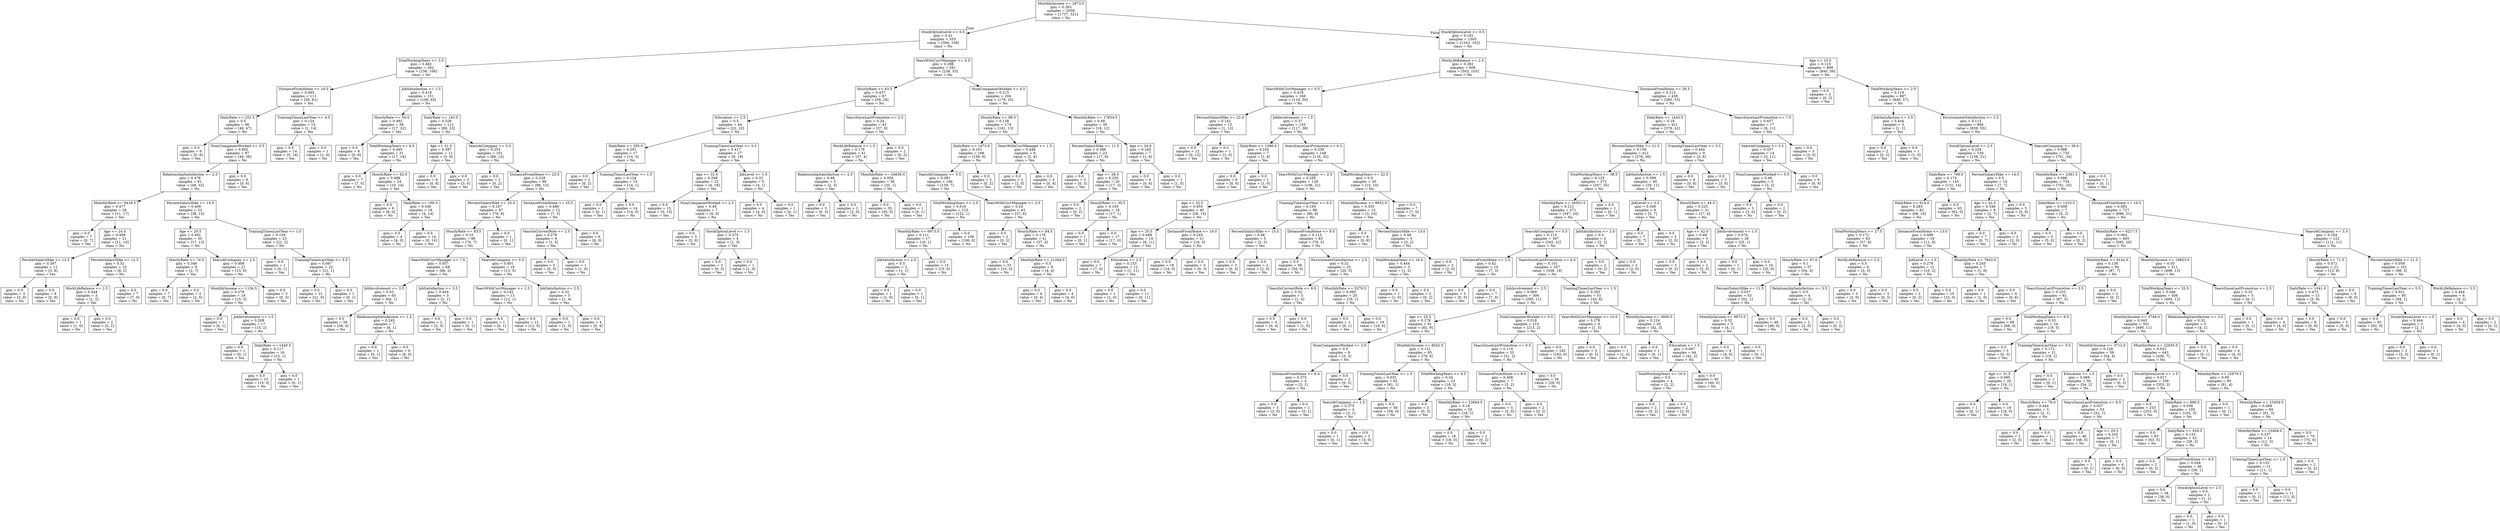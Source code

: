 digraph Tree {
node [shape=box] ;
0 [label="MonthlyIncome <= 2973.5\ngini = 0.263\nsamples = 2058\nvalue = [1737, 321]\nclass = No"] ;
1 [label="StockOptionLevel <= 0.5\ngini = 0.41\nsamples = 553\nvalue = [394, 159]\nclass = No"] ;
0 -> 1 [labeldistance=2.5, labelangle=45, headlabel="True"] ;
2 [label="TotalWorkingYears <= 3.5\ngini = 0.482\nsamples = 262\nvalue = [156, 106]\nclass = No"] ;
1 -> 2 ;
3 [label="DistanceFromHome <= 16.5\ngini = 0.495\nsamples = 111\nvalue = [50, 61]\nclass = Yes"] ;
2 -> 3 ;
4 [label="DailyRate <= 251.5\ngini = 0.5\nsamples = 96\nvalue = [49, 47]\nclass = No"] ;
3 -> 4 ;
5 [label="gini = 0.0\nsamples = 9\nvalue = [0, 9]\nclass = Yes"] ;
4 -> 5 ;
6 [label="NumCompaniesWorked <= 3.5\ngini = 0.492\nsamples = 87\nvalue = [49, 38]\nclass = No"] ;
4 -> 6 ;
7 [label="RelationshipSatisfaction <= 2.5\ngini = 0.478\nsamples = 81\nvalue = [49, 32]\nclass = No"] ;
6 -> 7 ;
8 [label="MonthlyRate <= 9418.5\ngini = 0.477\nsamples = 28\nvalue = [11, 17]\nclass = Yes"] ;
7 -> 8 ;
9 [label="gini = 0.0\nsamples = 7\nvalue = [0, 7]\nclass = Yes"] ;
8 -> 9 ;
10 [label="Age <= 24.0\ngini = 0.499\nsamples = 21\nvalue = [11, 10]\nclass = No"] ;
8 -> 10 ;
11 [label="PercentSalaryHike <= 12.5\ngini = 0.397\nsamples = 11\nvalue = [3, 8]\nclass = Yes"] ;
10 -> 11 ;
12 [label="gini = 0.0\nsamples = 3\nvalue = [3, 0]\nclass = No"] ;
11 -> 12 ;
13 [label="gini = 0.0\nsamples = 8\nvalue = [0, 8]\nclass = Yes"] ;
11 -> 13 ;
14 [label="PercentSalaryHike <= 12.5\ngini = 0.32\nsamples = 10\nvalue = [8, 2]\nclass = No"] ;
10 -> 14 ;
15 [label="WorkLifeBalance <= 2.5\ngini = 0.444\nsamples = 3\nvalue = [1, 2]\nclass = Yes"] ;
14 -> 15 ;
16 [label="gini = 0.0\nsamples = 1\nvalue = [1, 0]\nclass = No"] ;
15 -> 16 ;
17 [label="gini = 0.0\nsamples = 2\nvalue = [0, 2]\nclass = Yes"] ;
15 -> 17 ;
18 [label="gini = 0.0\nsamples = 7\nvalue = [7, 0]\nclass = No"] ;
14 -> 18 ;
19 [label="PercentSalaryHike <= 14.5\ngini = 0.406\nsamples = 53\nvalue = [38, 15]\nclass = No"] ;
7 -> 19 ;
20 [label="Age <= 20.5\ngini = 0.491\nsamples = 30\nvalue = [17, 13]\nclass = No"] ;
19 -> 20 ;
21 [label="HourlyRate <= 74.5\ngini = 0.346\nsamples = 9\nvalue = [2, 7]\nclass = Yes"] ;
20 -> 21 ;
22 [label="gini = 0.0\nsamples = 7\nvalue = [0, 7]\nclass = Yes"] ;
21 -> 22 ;
23 [label="gini = 0.0\nsamples = 2\nvalue = [2, 0]\nclass = No"] ;
21 -> 23 ;
24 [label="YearsAtCompany <= 2.5\ngini = 0.408\nsamples = 21\nvalue = [15, 6]\nclass = No"] ;
20 -> 24 ;
25 [label="MonthlyIncome <= 1156.5\ngini = 0.278\nsamples = 18\nvalue = [15, 3]\nclass = No"] ;
24 -> 25 ;
26 [label="gini = 0.0\nsamples = 1\nvalue = [0, 1]\nclass = Yes"] ;
25 -> 26 ;
27 [label="JobInvolvement <= 1.5\ngini = 0.208\nsamples = 17\nvalue = [15, 2]\nclass = No"] ;
25 -> 27 ;
28 [label="gini = 0.0\nsamples = 1\nvalue = [0, 1]\nclass = Yes"] ;
27 -> 28 ;
29 [label="DailyRate <= 1440.5\ngini = 0.117\nsamples = 16\nvalue = [15, 1]\nclass = No"] ;
27 -> 29 ;
30 [label="gini = 0.0\nsamples = 15\nvalue = [15, 0]\nclass = No"] ;
29 -> 30 ;
31 [label="gini = 0.0\nsamples = 1\nvalue = [0, 1]\nclass = Yes"] ;
29 -> 31 ;
32 [label="gini = 0.0\nsamples = 3\nvalue = [0, 3]\nclass = Yes"] ;
24 -> 32 ;
33 [label="TrainingTimesLastYear <= 1.0\ngini = 0.159\nsamples = 23\nvalue = [21, 2]\nclass = No"] ;
19 -> 33 ;
34 [label="gini = 0.0\nsamples = 1\nvalue = [0, 1]\nclass = Yes"] ;
33 -> 34 ;
35 [label="TrainingTimesLastYear <= 5.5\ngini = 0.087\nsamples = 22\nvalue = [21, 1]\nclass = No"] ;
33 -> 35 ;
36 [label="gini = 0.0\nsamples = 21\nvalue = [21, 0]\nclass = No"] ;
35 -> 36 ;
37 [label="gini = 0.0\nsamples = 1\nvalue = [0, 1]\nclass = Yes"] ;
35 -> 37 ;
38 [label="gini = 0.0\nsamples = 6\nvalue = [0, 6]\nclass = Yes"] ;
6 -> 38 ;
39 [label="TrainingTimesLastYear <= 4.5\ngini = 0.124\nsamples = 15\nvalue = [1, 14]\nclass = Yes"] ;
3 -> 39 ;
40 [label="gini = 0.0\nsamples = 14\nvalue = [0, 14]\nclass = Yes"] ;
39 -> 40 ;
41 [label="gini = 0.0\nsamples = 1\nvalue = [1, 0]\nclass = No"] ;
39 -> 41 ;
42 [label="JobSatisfaction <= 1.5\ngini = 0.418\nsamples = 151\nvalue = [106, 45]\nclass = No"] ;
2 -> 42 ;
43 [label="HourlyRate <= 50.0\ngini = 0.492\nsamples = 39\nvalue = [17, 22]\nclass = Yes"] ;
42 -> 43 ;
44 [label="gini = 0.0\nsamples = 8\nvalue = [0, 8]\nclass = Yes"] ;
43 -> 44 ;
45 [label="TotalWorkingYears <= 6.5\ngini = 0.495\nsamples = 31\nvalue = [17, 14]\nclass = No"] ;
43 -> 45 ;
46 [label="gini = 0.0\nsamples = 7\nvalue = [7, 0]\nclass = No"] ;
45 -> 46 ;
47 [label="HourlyRate <= 62.0\ngini = 0.486\nsamples = 24\nvalue = [10, 14]\nclass = Yes"] ;
45 -> 47 ;
48 [label="gini = 0.0\nsamples = 6\nvalue = [6, 0]\nclass = No"] ;
47 -> 48 ;
49 [label="DailyRate <= 190.5\ngini = 0.346\nsamples = 18\nvalue = [4, 14]\nclass = Yes"] ;
47 -> 49 ;
50 [label="gini = 0.0\nsamples = 4\nvalue = [4, 0]\nclass = No"] ;
49 -> 50 ;
51 [label="gini = 0.0\nsamples = 14\nvalue = [0, 14]\nclass = Yes"] ;
49 -> 51 ;
52 [label="DailyRate <= 143.0\ngini = 0.326\nsamples = 112\nvalue = [89, 23]\nclass = No"] ;
42 -> 52 ;
53 [label="Age <= 31.5\ngini = 0.397\nsamples = 11\nvalue = [3, 8]\nclass = Yes"] ;
52 -> 53 ;
54 [label="gini = 0.0\nsamples = 8\nvalue = [0, 8]\nclass = Yes"] ;
53 -> 54 ;
55 [label="gini = 0.0\nsamples = 3\nvalue = [3, 0]\nclass = No"] ;
53 -> 55 ;
56 [label="YearsAtCompany <= 0.5\ngini = 0.253\nsamples = 101\nvalue = [86, 15]\nclass = No"] ;
52 -> 56 ;
57 [label="gini = 0.0\nsamples = 2\nvalue = [0, 2]\nclass = Yes"] ;
56 -> 57 ;
58 [label="DistanceFromHome <= 23.5\ngini = 0.228\nsamples = 99\nvalue = [86, 13]\nclass = No"] ;
56 -> 58 ;
59 [label="PercentSalaryHike <= 23.0\ngini = 0.167\nsamples = 87\nvalue = [79, 8]\nclass = No"] ;
58 -> 59 ;
60 [label="HourlyRate <= 83.5\ngini = 0.15\nsamples = 86\nvalue = [79, 7]\nclass = No"] ;
59 -> 60 ;
61 [label="YearsWithCurrManager <= 7.5\ngini = 0.057\nsamples = 68\nvalue = [66, 2]\nclass = No"] ;
60 -> 61 ;
62 [label="JobInvolvement <= 3.5\ngini = 0.03\nsamples = 65\nvalue = [64, 1]\nclass = No"] ;
61 -> 62 ;
63 [label="gini = 0.0\nsamples = 58\nvalue = [58, 0]\nclass = No"] ;
62 -> 63 ;
64 [label="RelationshipSatisfaction <= 1.5\ngini = 0.245\nsamples = 7\nvalue = [6, 1]\nclass = No"] ;
62 -> 64 ;
65 [label="gini = 0.0\nsamples = 1\nvalue = [0, 1]\nclass = Yes"] ;
64 -> 65 ;
66 [label="gini = 0.0\nsamples = 6\nvalue = [6, 0]\nclass = No"] ;
64 -> 66 ;
67 [label="JobSatisfaction <= 3.5\ngini = 0.444\nsamples = 3\nvalue = [2, 1]\nclass = No"] ;
61 -> 67 ;
68 [label="gini = 0.0\nsamples = 2\nvalue = [2, 0]\nclass = No"] ;
67 -> 68 ;
69 [label="gini = 0.0\nsamples = 1\nvalue = [0, 1]\nclass = Yes"] ;
67 -> 69 ;
70 [label="YearsAtCompany <= 5.5\ngini = 0.401\nsamples = 18\nvalue = [13, 5]\nclass = No"] ;
60 -> 70 ;
71 [label="YearsWithCurrManager <= 1.5\ngini = 0.142\nsamples = 13\nvalue = [12, 1]\nclass = No"] ;
70 -> 71 ;
72 [label="gini = 0.0\nsamples = 1\nvalue = [0, 1]\nclass = Yes"] ;
71 -> 72 ;
73 [label="gini = 0.0\nsamples = 12\nvalue = [12, 0]\nclass = No"] ;
71 -> 73 ;
74 [label="JobSatisfaction <= 2.5\ngini = 0.32\nsamples = 5\nvalue = [1, 4]\nclass = Yes"] ;
70 -> 74 ;
75 [label="gini = 0.0\nsamples = 1\nvalue = [1, 0]\nclass = No"] ;
74 -> 75 ;
76 [label="gini = 0.0\nsamples = 4\nvalue = [0, 4]\nclass = Yes"] ;
74 -> 76 ;
77 [label="gini = 0.0\nsamples = 1\nvalue = [0, 1]\nclass = Yes"] ;
59 -> 77 ;
78 [label="DistanceFromHome <= 25.5\ngini = 0.486\nsamples = 12\nvalue = [7, 5]\nclass = No"] ;
58 -> 78 ;
79 [label="YearsInCurrentRole <= 2.5\ngini = 0.278\nsamples = 6\nvalue = [1, 5]\nclass = Yes"] ;
78 -> 79 ;
80 [label="gini = 0.0\nsamples = 5\nvalue = [0, 5]\nclass = Yes"] ;
79 -> 80 ;
81 [label="gini = 0.0\nsamples = 1\nvalue = [1, 0]\nclass = No"] ;
79 -> 81 ;
82 [label="gini = 0.0\nsamples = 6\nvalue = [6, 0]\nclass = No"] ;
78 -> 82 ;
83 [label="YearsWithCurrManager <= 0.5\ngini = 0.298\nsamples = 291\nvalue = [238, 53]\nclass = No"] ;
1 -> 83 ;
84 [label="HourlyRate <= 63.5\ngini = 0.437\nsamples = 87\nvalue = [59, 28]\nclass = No"] ;
83 -> 84 ;
85 [label="Education <= 2.5\ngini = 0.5\nsamples = 44\nvalue = [22, 22]\nclass = No"] ;
84 -> 85 ;
86 [label="DailyRate <= 295.0\ngini = 0.291\nsamples = 17\nvalue = [14, 3]\nclass = No"] ;
85 -> 86 ;
87 [label="gini = 0.0\nsamples = 2\nvalue = [0, 2]\nclass = Yes"] ;
86 -> 87 ;
88 [label="TrainingTimesLastYear <= 1.5\ngini = 0.124\nsamples = 15\nvalue = [14, 1]\nclass = No"] ;
86 -> 88 ;
89 [label="gini = 0.0\nsamples = 1\nvalue = [0, 1]\nclass = Yes"] ;
88 -> 89 ;
90 [label="gini = 0.0\nsamples = 14\nvalue = [14, 0]\nclass = No"] ;
88 -> 90 ;
91 [label="TrainingTimesLastYear <= 5.5\ngini = 0.417\nsamples = 27\nvalue = [8, 19]\nclass = Yes"] ;
85 -> 91 ;
92 [label="Age <= 32.0\ngini = 0.298\nsamples = 22\nvalue = [4, 18]\nclass = Yes"] ;
91 -> 92 ;
93 [label="gini = 0.0\nsamples = 15\nvalue = [0, 15]\nclass = Yes"] ;
92 -> 93 ;
94 [label="NumCompaniesWorked <= 2.5\ngini = 0.49\nsamples = 7\nvalue = [4, 3]\nclass = No"] ;
92 -> 94 ;
95 [label="gini = 0.0\nsamples = 3\nvalue = [3, 0]\nclass = No"] ;
94 -> 95 ;
96 [label="StockOptionLevel <= 1.5\ngini = 0.375\nsamples = 4\nvalue = [1, 3]\nclass = Yes"] ;
94 -> 96 ;
97 [label="gini = 0.0\nsamples = 3\nvalue = [0, 3]\nclass = Yes"] ;
96 -> 97 ;
98 [label="gini = 0.0\nsamples = 1\nvalue = [1, 0]\nclass = No"] ;
96 -> 98 ;
99 [label="JobLevel <= 1.5\ngini = 0.32\nsamples = 5\nvalue = [4, 1]\nclass = No"] ;
91 -> 99 ;
100 [label="gini = 0.0\nsamples = 4\nvalue = [4, 0]\nclass = No"] ;
99 -> 100 ;
101 [label="gini = 0.0\nsamples = 1\nvalue = [0, 1]\nclass = Yes"] ;
99 -> 101 ;
102 [label="YearsSinceLastPromotion <= 2.5\ngini = 0.24\nsamples = 43\nvalue = [37, 6]\nclass = No"] ;
84 -> 102 ;
103 [label="WorkLifeBalance <= 1.5\ngini = 0.176\nsamples = 41\nvalue = [37, 4]\nclass = No"] ;
102 -> 103 ;
104 [label="RelationshipSatisfaction <= 2.5\ngini = 0.48\nsamples = 5\nvalue = [2, 3]\nclass = Yes"] ;
103 -> 104 ;
105 [label="gini = 0.0\nsamples = 3\nvalue = [0, 3]\nclass = Yes"] ;
104 -> 105 ;
106 [label="gini = 0.0\nsamples = 2\nvalue = [2, 0]\nclass = No"] ;
104 -> 106 ;
107 [label="MonthlyRate <= 24636.0\ngini = 0.054\nsamples = 36\nvalue = [35, 1]\nclass = No"] ;
103 -> 107 ;
108 [label="gini = 0.0\nsamples = 35\nvalue = [35, 0]\nclass = No"] ;
107 -> 108 ;
109 [label="gini = 0.0\nsamples = 1\nvalue = [0, 1]\nclass = Yes"] ;
107 -> 109 ;
110 [label="gini = 0.0\nsamples = 2\nvalue = [0, 2]\nclass = Yes"] ;
102 -> 110 ;
111 [label="NumCompaniesWorked <= 4.5\ngini = 0.215\nsamples = 204\nvalue = [179, 25]\nclass = No"] ;
83 -> 111 ;
112 [label="HourlyRate <= 98.5\ngini = 0.138\nsamples = 174\nvalue = [161, 13]\nclass = No"] ;
111 -> 112 ;
113 [label="DailyRate <= 1473.0\ngini = 0.101\nsamples = 168\nvalue = [159, 9]\nclass = No"] ;
112 -> 113 ;
114 [label="YearsAtCompany <= 5.5\ngini = 0.081\nsamples = 166\nvalue = [159, 7]\nclass = No"] ;
113 -> 114 ;
115 [label="TotalWorkingYears <= 2.5\ngini = 0.016\nsamples = 123\nvalue = [122, 1]\nclass = No"] ;
114 -> 115 ;
116 [label="MonthlyRate <= 6973.0\ngini = 0.111\nsamples = 17\nvalue = [16, 1]\nclass = No"] ;
115 -> 116 ;
117 [label="JobSatisfaction <= 2.5\ngini = 0.5\nsamples = 2\nvalue = [1, 1]\nclass = No"] ;
116 -> 117 ;
118 [label="gini = 0.0\nsamples = 1\nvalue = [1, 0]\nclass = No"] ;
117 -> 118 ;
119 [label="gini = 0.0\nsamples = 1\nvalue = [0, 1]\nclass = Yes"] ;
117 -> 119 ;
120 [label="gini = 0.0\nsamples = 15\nvalue = [15, 0]\nclass = No"] ;
116 -> 120 ;
121 [label="gini = 0.0\nsamples = 106\nvalue = [106, 0]\nclass = No"] ;
115 -> 121 ;
122 [label="YearsWithCurrManager <= 2.5\ngini = 0.24\nsamples = 43\nvalue = [37, 6]\nclass = No"] ;
114 -> 122 ;
123 [label="gini = 0.0\nsamples = 2\nvalue = [0, 2]\nclass = Yes"] ;
122 -> 123 ;
124 [label="HourlyRate <= 84.5\ngini = 0.176\nsamples = 41\nvalue = [37, 4]\nclass = No"] ;
122 -> 124 ;
125 [label="gini = 0.0\nsamples = 33\nvalue = [33, 0]\nclass = No"] ;
124 -> 125 ;
126 [label="MonthlyRate <= 21264.0\ngini = 0.5\nsamples = 8\nvalue = [4, 4]\nclass = No"] ;
124 -> 126 ;
127 [label="gini = 0.0\nsamples = 4\nvalue = [0, 4]\nclass = Yes"] ;
126 -> 127 ;
128 [label="gini = 0.0\nsamples = 4\nvalue = [4, 0]\nclass = No"] ;
126 -> 128 ;
129 [label="gini = 0.0\nsamples = 2\nvalue = [0, 2]\nclass = Yes"] ;
113 -> 129 ;
130 [label="YearsWithCurrManager <= 1.5\ngini = 0.444\nsamples = 6\nvalue = [2, 4]\nclass = Yes"] ;
112 -> 130 ;
131 [label="gini = 0.0\nsamples = 2\nvalue = [2, 0]\nclass = No"] ;
130 -> 131 ;
132 [label="gini = 0.0\nsamples = 4\nvalue = [0, 4]\nclass = Yes"] ;
130 -> 132 ;
133 [label="MonthlyRate <= 17654.5\ngini = 0.48\nsamples = 30\nvalue = [18, 12]\nclass = No"] ;
111 -> 133 ;
134 [label="PercentSalaryHike <= 11.5\ngini = 0.386\nsamples = 23\nvalue = [17, 6]\nclass = No"] ;
133 -> 134 ;
135 [label="gini = 0.0\nsamples = 3\nvalue = [0, 3]\nclass = Yes"] ;
134 -> 135 ;
136 [label="Age <= 26.5\ngini = 0.255\nsamples = 20\nvalue = [17, 3]\nclass = No"] ;
134 -> 136 ;
137 [label="gini = 0.0\nsamples = 2\nvalue = [0, 2]\nclass = Yes"] ;
136 -> 137 ;
138 [label="HourlyRate <= 35.5\ngini = 0.105\nsamples = 18\nvalue = [17, 1]\nclass = No"] ;
136 -> 138 ;
139 [label="gini = 0.0\nsamples = 1\nvalue = [0, 1]\nclass = Yes"] ;
138 -> 139 ;
140 [label="gini = 0.0\nsamples = 17\nvalue = [17, 0]\nclass = No"] ;
138 -> 140 ;
141 [label="Age <= 34.0\ngini = 0.245\nsamples = 7\nvalue = [1, 6]\nclass = Yes"] ;
133 -> 141 ;
142 [label="gini = 0.0\nsamples = 6\nvalue = [0, 6]\nclass = Yes"] ;
141 -> 142 ;
143 [label="gini = 0.0\nsamples = 1\nvalue = [1, 0]\nclass = No"] ;
141 -> 143 ;
144 [label="StockOptionLevel <= 0.5\ngini = 0.192\nsamples = 1505\nvalue = [1343, 162]\nclass = No"] ;
0 -> 144 [labeldistance=2.5, labelangle=-45, headlabel="False"] ;
145 [label="WorkLifeBalance <= 2.5\ngini = 0.282\nsamples = 606\nvalue = [503, 103]\nclass = No"] ;
144 -> 145 ;
146 [label="YearsWithCurrManager <= 0.5\ngini = 0.418\nsamples = 168\nvalue = [118, 50]\nclass = No"] ;
145 -> 146 ;
147 [label="PercentSalaryHike <= 22.0\ngini = 0.142\nsamples = 13\nvalue = [1, 12]\nclass = Yes"] ;
146 -> 147 ;
148 [label="gini = 0.0\nsamples = 12\nvalue = [0, 12]\nclass = Yes"] ;
147 -> 148 ;
149 [label="gini = 0.0\nsamples = 1\nvalue = [1, 0]\nclass = No"] ;
147 -> 149 ;
150 [label="JobInvolvement <= 1.5\ngini = 0.37\nsamples = 155\nvalue = [117, 38]\nclass = No"] ;
146 -> 150 ;
151 [label="DailyRate <= 1386.0\ngini = 0.245\nsamples = 7\nvalue = [1, 6]\nclass = Yes"] ;
150 -> 151 ;
152 [label="gini = 0.0\nsamples = 6\nvalue = [0, 6]\nclass = Yes"] ;
151 -> 152 ;
153 [label="gini = 0.0\nsamples = 1\nvalue = [1, 0]\nclass = No"] ;
151 -> 153 ;
154 [label="YearsSinceLastPromotion <= 6.5\ngini = 0.339\nsamples = 148\nvalue = [116, 32]\nclass = No"] ;
150 -> 154 ;
155 [label="YearsWithCurrManager <= 2.5\ngini = 0.285\nsamples = 128\nvalue = [106, 22]\nclass = No"] ;
154 -> 155 ;
156 [label="Age <= 32.5\ngini = 0.455\nsamples = 40\nvalue = [26, 14]\nclass = No"] ;
155 -> 156 ;
157 [label="Age <= 25.5\ngini = 0.488\nsamples = 19\nvalue = [8, 11]\nclass = Yes"] ;
156 -> 157 ;
158 [label="gini = 0.0\nsamples = 7\nvalue = [7, 0]\nclass = No"] ;
157 -> 158 ;
159 [label="Education <= 2.5\ngini = 0.153\nsamples = 12\nvalue = [1, 11]\nclass = Yes"] ;
157 -> 159 ;
160 [label="gini = 0.0\nsamples = 1\nvalue = [1, 0]\nclass = No"] ;
159 -> 160 ;
161 [label="gini = 0.0\nsamples = 11\nvalue = [0, 11]\nclass = Yes"] ;
159 -> 161 ;
162 [label="DistanceFromHome <= 19.0\ngini = 0.245\nsamples = 21\nvalue = [18, 3]\nclass = No"] ;
156 -> 162 ;
163 [label="gini = 0.0\nsamples = 18\nvalue = [18, 0]\nclass = No"] ;
162 -> 163 ;
164 [label="gini = 0.0\nsamples = 3\nvalue = [0, 3]\nclass = Yes"] ;
162 -> 164 ;
165 [label="TrainingTimesLastYear <= 0.5\ngini = 0.165\nsamples = 88\nvalue = [80, 8]\nclass = No"] ;
155 -> 165 ;
166 [label="PercentSalaryHike <= 15.0\ngini = 0.48\nsamples = 5\nvalue = [2, 3]\nclass = Yes"] ;
165 -> 166 ;
167 [label="gini = 0.0\nsamples = 3\nvalue = [0, 3]\nclass = Yes"] ;
166 -> 167 ;
168 [label="gini = 0.0\nsamples = 2\nvalue = [2, 0]\nclass = No"] ;
166 -> 168 ;
169 [label="DistanceFromHome <= 9.5\ngini = 0.113\nsamples = 83\nvalue = [78, 5]\nclass = No"] ;
165 -> 169 ;
170 [label="gini = 0.0\nsamples = 58\nvalue = [58, 0]\nclass = No"] ;
169 -> 170 ;
171 [label="EnvironmentSatisfaction <= 2.5\ngini = 0.32\nsamples = 25\nvalue = [20, 5]\nclass = No"] ;
169 -> 171 ;
172 [label="YearsInCurrentRole <= 8.0\ngini = 0.32\nsamples = 5\nvalue = [1, 4]\nclass = Yes"] ;
171 -> 172 ;
173 [label="gini = 0.0\nsamples = 4\nvalue = [0, 4]\nclass = Yes"] ;
172 -> 173 ;
174 [label="gini = 0.0\nsamples = 1\nvalue = [1, 0]\nclass = No"] ;
172 -> 174 ;
175 [label="MonthlyRate <= 5270.5\ngini = 0.095\nsamples = 20\nvalue = [19, 1]\nclass = No"] ;
171 -> 175 ;
176 [label="gini = 0.0\nsamples = 1\nvalue = [0, 1]\nclass = Yes"] ;
175 -> 176 ;
177 [label="gini = 0.0\nsamples = 19\nvalue = [19, 0]\nclass = No"] ;
175 -> 177 ;
178 [label="TotalWorkingYears <= 22.5\ngini = 0.5\nsamples = 20\nvalue = [10, 10]\nclass = No"] ;
154 -> 178 ;
179 [label="MonthlyIncome <= 8652.0\ngini = 0.355\nsamples = 13\nvalue = [3, 10]\nclass = Yes"] ;
178 -> 179 ;
180 [label="gini = 0.0\nsamples = 8\nvalue = [0, 8]\nclass = Yes"] ;
179 -> 180 ;
181 [label="PercentSalaryHike <= 13.0\ngini = 0.48\nsamples = 5\nvalue = [3, 2]\nclass = No"] ;
179 -> 181 ;
182 [label="TotalWorkingYears <= 16.0\ngini = 0.444\nsamples = 3\nvalue = [1, 2]\nclass = Yes"] ;
181 -> 182 ;
183 [label="gini = 0.0\nsamples = 1\nvalue = [1, 0]\nclass = No"] ;
182 -> 183 ;
184 [label="gini = 0.0\nsamples = 2\nvalue = [0, 2]\nclass = Yes"] ;
182 -> 184 ;
185 [label="gini = 0.0\nsamples = 2\nvalue = [2, 0]\nclass = No"] ;
181 -> 185 ;
186 [label="gini = 0.0\nsamples = 7\nvalue = [7, 0]\nclass = No"] ;
178 -> 186 ;
187 [label="DistanceFromHome <= 26.5\ngini = 0.213\nsamples = 438\nvalue = [385, 53]\nclass = No"] ;
145 -> 187 ;
188 [label="DailyRate <= 1443.5\ngini = 0.18\nsamples = 421\nvalue = [379, 42]\nclass = No"] ;
187 -> 188 ;
189 [label="PercentSalaryHike <= 21.5\ngini = 0.159\nsamples = 412\nvalue = [376, 36]\nclass = No"] ;
188 -> 189 ;
190 [label="TotalWorkingYears <= 38.5\ngini = 0.125\nsamples = 372\nvalue = [347, 25]\nclass = No"] ;
189 -> 190 ;
191 [label="MonthlyRate <= 26501.5\ngini = 0.121\nsamples = 371\nvalue = [347, 24]\nclass = No"] ;
190 -> 191 ;
192 [label="YearsAtCompany <= 0.5\ngini = 0.113\nsamples = 367\nvalue = [345, 22]\nclass = No"] ;
191 -> 192 ;
193 [label="DistanceFromHome <= 2.5\ngini = 0.42\nsamples = 10\nvalue = [7, 3]\nclass = No"] ;
192 -> 193 ;
194 [label="gini = 0.0\nsamples = 3\nvalue = [0, 3]\nclass = Yes"] ;
193 -> 194 ;
195 [label="gini = 0.0\nsamples = 7\nvalue = [7, 0]\nclass = No"] ;
193 -> 195 ;
196 [label="YearsSinceLastPromotion <= 6.5\ngini = 0.101\nsamples = 357\nvalue = [338, 19]\nclass = No"] ;
192 -> 196 ;
197 [label="JobInvolvement <= 2.5\ngini = 0.069\nsamples = 306\nvalue = [295, 11]\nclass = No"] ;
196 -> 197 ;
198 [label="Age <= 25.5\ngini = 0.178\nsamples = 91\nvalue = [82, 9]\nclass = No"] ;
197 -> 198 ;
199 [label="NumCompaniesWorked <= 2.0\ngini = 0.5\nsamples = 6\nvalue = [3, 3]\nclass = No"] ;
198 -> 199 ;
200 [label="DistanceFromHome <= 6.0\ngini = 0.375\nsamples = 4\nvalue = [3, 1]\nclass = No"] ;
199 -> 200 ;
201 [label="gini = 0.0\nsamples = 3\nvalue = [3, 0]\nclass = No"] ;
200 -> 201 ;
202 [label="gini = 0.0\nsamples = 1\nvalue = [0, 1]\nclass = Yes"] ;
200 -> 202 ;
203 [label="gini = 0.0\nsamples = 2\nvalue = [0, 2]\nclass = Yes"] ;
199 -> 203 ;
204 [label="MonthlyIncome <= 8542.5\ngini = 0.131\nsamples = 85\nvalue = [79, 6]\nclass = No"] ;
198 -> 204 ;
205 [label="TrainingTimesLastYear <= 1.5\ngini = 0.032\nsamples = 62\nvalue = [61, 1]\nclass = No"] ;
204 -> 205 ;
206 [label="YearsAtCompany <= 1.5\ngini = 0.375\nsamples = 4\nvalue = [3, 1]\nclass = No"] ;
205 -> 206 ;
207 [label="gini = 0.0\nsamples = 1\nvalue = [0, 1]\nclass = Yes"] ;
206 -> 207 ;
208 [label="gini = 0.0\nsamples = 3\nvalue = [3, 0]\nclass = No"] ;
206 -> 208 ;
209 [label="gini = 0.0\nsamples = 58\nvalue = [58, 0]\nclass = No"] ;
205 -> 209 ;
210 [label="TotalWorkingYears <= 9.5\ngini = 0.34\nsamples = 23\nvalue = [18, 5]\nclass = No"] ;
204 -> 210 ;
211 [label="gini = 0.0\nsamples = 3\nvalue = [0, 3]\nclass = Yes"] ;
210 -> 211 ;
212 [label="MonthlyRate <= 23844.5\ngini = 0.18\nsamples = 20\nvalue = [18, 2]\nclass = No"] ;
210 -> 212 ;
213 [label="gini = 0.0\nsamples = 18\nvalue = [18, 0]\nclass = No"] ;
212 -> 213 ;
214 [label="gini = 0.0\nsamples = 2\nvalue = [0, 2]\nclass = Yes"] ;
212 -> 214 ;
215 [label="NumCompaniesWorked <= 0.5\ngini = 0.018\nsamples = 215\nvalue = [213, 2]\nclass = No"] ;
197 -> 215 ;
216 [label="YearsSinceLastPromotion <= 0.5\ngini = 0.114\nsamples = 33\nvalue = [31, 2]\nclass = No"] ;
215 -> 216 ;
217 [label="DistanceFromHome <= 8.0\ngini = 0.408\nsamples = 7\nvalue = [5, 2]\nclass = No"] ;
216 -> 217 ;
218 [label="gini = 0.0\nsamples = 5\nvalue = [5, 0]\nclass = No"] ;
217 -> 218 ;
219 [label="gini = 0.0\nsamples = 2\nvalue = [0, 2]\nclass = Yes"] ;
217 -> 219 ;
220 [label="gini = 0.0\nsamples = 26\nvalue = [26, 0]\nclass = No"] ;
216 -> 220 ;
221 [label="gini = 0.0\nsamples = 182\nvalue = [182, 0]\nclass = No"] ;
215 -> 221 ;
222 [label="TrainingTimesLastYear <= 1.5\ngini = 0.265\nsamples = 51\nvalue = [43, 8]\nclass = No"] ;
196 -> 222 ;
223 [label="YearsWithCurrManager <= 10.0\ngini = 0.278\nsamples = 6\nvalue = [1, 5]\nclass = Yes"] ;
222 -> 223 ;
224 [label="gini = 0.0\nsamples = 5\nvalue = [0, 5]\nclass = Yes"] ;
223 -> 224 ;
225 [label="gini = 0.0\nsamples = 1\nvalue = [1, 0]\nclass = No"] ;
223 -> 225 ;
226 [label="MonthlyIncome <= 3950.5\ngini = 0.124\nsamples = 45\nvalue = [42, 3]\nclass = No"] ;
222 -> 226 ;
227 [label="gini = 0.0\nsamples = 1\nvalue = [0, 1]\nclass = Yes"] ;
226 -> 227 ;
228 [label="Education <= 1.5\ngini = 0.087\nsamples = 44\nvalue = [42, 2]\nclass = No"] ;
226 -> 228 ;
229 [label="TotalWorkingYears <= 16.5\ngini = 0.5\nsamples = 4\nvalue = [2, 2]\nclass = No"] ;
228 -> 229 ;
230 [label="gini = 0.0\nsamples = 2\nvalue = [0, 2]\nclass = Yes"] ;
229 -> 230 ;
231 [label="gini = 0.0\nsamples = 2\nvalue = [2, 0]\nclass = No"] ;
229 -> 231 ;
232 [label="gini = 0.0\nsamples = 40\nvalue = [40, 0]\nclass = No"] ;
228 -> 232 ;
233 [label="JobSatisfaction <= 2.0\ngini = 0.5\nsamples = 4\nvalue = [2, 2]\nclass = No"] ;
191 -> 233 ;
234 [label="gini = 0.0\nsamples = 2\nvalue = [0, 2]\nclass = Yes"] ;
233 -> 234 ;
235 [label="gini = 0.0\nsamples = 2\nvalue = [2, 0]\nclass = No"] ;
233 -> 235 ;
236 [label="gini = 0.0\nsamples = 1\nvalue = [0, 1]\nclass = Yes"] ;
190 -> 236 ;
237 [label="JobSatisfaction <= 1.5\ngini = 0.399\nsamples = 40\nvalue = [29, 11]\nclass = No"] ;
189 -> 237 ;
238 [label="JobLevel <= 3.5\ngini = 0.346\nsamples = 9\nvalue = [2, 7]\nclass = Yes"] ;
237 -> 238 ;
239 [label="gini = 0.0\nsamples = 7\nvalue = [0, 7]\nclass = Yes"] ;
238 -> 239 ;
240 [label="gini = 0.0\nsamples = 2\nvalue = [2, 0]\nclass = No"] ;
238 -> 240 ;
241 [label="HourlyRate <= 44.5\ngini = 0.225\nsamples = 31\nvalue = [27, 4]\nclass = No"] ;
237 -> 241 ;
242 [label="Age <= 42.0\ngini = 0.48\nsamples = 5\nvalue = [2, 3]\nclass = Yes"] ;
241 -> 242 ;
243 [label="gini = 0.0\nsamples = 3\nvalue = [0, 3]\nclass = Yes"] ;
242 -> 243 ;
244 [label="gini = 0.0\nsamples = 2\nvalue = [2, 0]\nclass = No"] ;
242 -> 244 ;
245 [label="JobInvolvement <= 1.5\ngini = 0.074\nsamples = 26\nvalue = [25, 1]\nclass = No"] ;
241 -> 245 ;
246 [label="gini = 0.0\nsamples = 1\nvalue = [0, 1]\nclass = Yes"] ;
245 -> 246 ;
247 [label="gini = 0.0\nsamples = 25\nvalue = [25, 0]\nclass = No"] ;
245 -> 247 ;
248 [label="TrainingTimesLastYear <= 3.5\ngini = 0.444\nsamples = 9\nvalue = [3, 6]\nclass = Yes"] ;
188 -> 248 ;
249 [label="gini = 0.0\nsamples = 6\nvalue = [0, 6]\nclass = Yes"] ;
248 -> 249 ;
250 [label="gini = 0.0\nsamples = 3\nvalue = [3, 0]\nclass = No"] ;
248 -> 250 ;
251 [label="YearsSinceLastPromotion <= 7.5\ngini = 0.457\nsamples = 17\nvalue = [6, 11]\nclass = Yes"] ;
187 -> 251 ;
252 [label="YearsAtCompany <= 3.5\ngini = 0.337\nsamples = 14\nvalue = [3, 11]\nclass = Yes"] ;
251 -> 252 ;
253 [label="NumCompaniesWorked <= 5.5\ngini = 0.48\nsamples = 5\nvalue = [3, 2]\nclass = No"] ;
252 -> 253 ;
254 [label="gini = 0.0\nsamples = 3\nvalue = [3, 0]\nclass = No"] ;
253 -> 254 ;
255 [label="gini = 0.0\nsamples = 2\nvalue = [0, 2]\nclass = Yes"] ;
253 -> 255 ;
256 [label="gini = 0.0\nsamples = 9\nvalue = [0, 9]\nclass = Yes"] ;
252 -> 256 ;
257 [label="gini = 0.0\nsamples = 3\nvalue = [3, 0]\nclass = No"] ;
251 -> 257 ;
258 [label="Age <= 23.0\ngini = 0.123\nsamples = 899\nvalue = [840, 59]\nclass = No"] ;
144 -> 258 ;
259 [label="gini = 0.0\nsamples = 2\nvalue = [0, 2]\nclass = Yes"] ;
258 -> 259 ;
260 [label="TotalWorkingYears <= 2.5\ngini = 0.119\nsamples = 897\nvalue = [840, 57]\nclass = No"] ;
258 -> 260 ;
261 [label="JobSatisfaction <= 3.5\ngini = 0.444\nsamples = 3\nvalue = [1, 2]\nclass = Yes"] ;
260 -> 261 ;
262 [label="gini = 0.0\nsamples = 2\nvalue = [0, 2]\nclass = Yes"] ;
261 -> 262 ;
263 [label="gini = 0.0\nsamples = 1\nvalue = [1, 0]\nclass = No"] ;
261 -> 263 ;
264 [label="EnvironmentSatisfaction <= 1.5\ngini = 0.115\nsamples = 894\nvalue = [839, 55]\nclass = No"] ;
260 -> 264 ;
265 [label="StockOptionLevel <= 2.5\ngini = 0.229\nsamples = 159\nvalue = [138, 21]\nclass = No"] ;
264 -> 265 ;
266 [label="DailyRate <= 769.0\ngini = 0.174\nsamples = 145\nvalue = [131, 14]\nclass = No"] ;
265 -> 266 ;
267 [label="DailyRate <= 614.0\ngini = 0.283\nsamples = 82\nvalue = [68, 14]\nclass = No"] ;
266 -> 267 ;
268 [label="TotalWorkingYears <= 27.5\ngini = 0.172\nsamples = 63\nvalue = [57, 6]\nclass = No"] ;
267 -> 268 ;
269 [label="HourlyRate <= 97.0\ngini = 0.1\nsamples = 57\nvalue = [54, 3]\nclass = No"] ;
268 -> 269 ;
270 [label="PercentSalaryHike <= 11.5\ngini = 0.037\nsamples = 53\nvalue = [52, 1]\nclass = No"] ;
269 -> 270 ;
271 [label="MonthlyIncome <= 9873.5\ngini = 0.32\nsamples = 5\nvalue = [4, 1]\nclass = No"] ;
270 -> 271 ;
272 [label="gini = 0.0\nsamples = 4\nvalue = [4, 0]\nclass = No"] ;
271 -> 272 ;
273 [label="gini = 0.0\nsamples = 1\nvalue = [0, 1]\nclass = Yes"] ;
271 -> 273 ;
274 [label="gini = 0.0\nsamples = 48\nvalue = [48, 0]\nclass = No"] ;
270 -> 274 ;
275 [label="RelationshipSatisfaction <= 3.5\ngini = 0.5\nsamples = 4\nvalue = [2, 2]\nclass = No"] ;
269 -> 275 ;
276 [label="gini = 0.0\nsamples = 2\nvalue = [2, 0]\nclass = No"] ;
275 -> 276 ;
277 [label="gini = 0.0\nsamples = 2\nvalue = [0, 2]\nclass = Yes"] ;
275 -> 277 ;
278 [label="WorkLifeBalance <= 2.5\ngini = 0.5\nsamples = 6\nvalue = [3, 3]\nclass = No"] ;
268 -> 278 ;
279 [label="gini = 0.0\nsamples = 3\nvalue = [3, 0]\nclass = No"] ;
278 -> 279 ;
280 [label="gini = 0.0\nsamples = 3\nvalue = [0, 3]\nclass = Yes"] ;
278 -> 280 ;
281 [label="DistanceFromHome <= 13.0\ngini = 0.488\nsamples = 19\nvalue = [11, 8]\nclass = No"] ;
267 -> 281 ;
282 [label="JobLevel <= 1.5\ngini = 0.278\nsamples = 12\nvalue = [10, 2]\nclass = No"] ;
281 -> 282 ;
283 [label="gini = 0.0\nsamples = 2\nvalue = [0, 2]\nclass = Yes"] ;
282 -> 283 ;
284 [label="gini = 0.0\nsamples = 10\nvalue = [10, 0]\nclass = No"] ;
282 -> 284 ;
285 [label="MonthlyRate <= 7643.0\ngini = 0.245\nsamples = 7\nvalue = [1, 6]\nclass = Yes"] ;
281 -> 285 ;
286 [label="gini = 0.0\nsamples = 1\nvalue = [1, 0]\nclass = No"] ;
285 -> 286 ;
287 [label="gini = 0.0\nsamples = 6\nvalue = [0, 6]\nclass = Yes"] ;
285 -> 287 ;
288 [label="gini = 0.0\nsamples = 63\nvalue = [63, 0]\nclass = No"] ;
266 -> 288 ;
289 [label="PercentSalaryHike <= 14.5\ngini = 0.5\nsamples = 14\nvalue = [7, 7]\nclass = No"] ;
265 -> 289 ;
290 [label="Age <= 42.0\ngini = 0.346\nsamples = 9\nvalue = [2, 7]\nclass = Yes"] ;
289 -> 290 ;
291 [label="gini = 0.0\nsamples = 7\nvalue = [0, 7]\nclass = Yes"] ;
290 -> 291 ;
292 [label="gini = 0.0\nsamples = 2\nvalue = [2, 0]\nclass = No"] ;
290 -> 292 ;
293 [label="gini = 0.0\nsamples = 5\nvalue = [5, 0]\nclass = No"] ;
289 -> 293 ;
294 [label="YearsAtCompany <= 38.0\ngini = 0.088\nsamples = 735\nvalue = [701, 34]\nclass = No"] ;
264 -> 294 ;
295 [label="MonthlyRate <= 2381.5\ngini = 0.086\nsamples = 734\nvalue = [701, 33]\nclass = No"] ;
294 -> 295 ;
296 [label="DailyRate <= 1310.5\ngini = 0.408\nsamples = 7\nvalue = [5, 2]\nclass = No"] ;
295 -> 296 ;
297 [label="gini = 0.0\nsamples = 5\nvalue = [5, 0]\nclass = No"] ;
296 -> 297 ;
298 [label="gini = 0.0\nsamples = 2\nvalue = [0, 2]\nclass = Yes"] ;
296 -> 298 ;
299 [label="DistanceFromHome <= 19.5\ngini = 0.082\nsamples = 727\nvalue = [696, 31]\nclass = No"] ;
295 -> 299 ;
300 [label="MonthlyRate <= 6217.5\ngini = 0.064\nsamples = 605\nvalue = [585, 20]\nclass = No"] ;
299 -> 300 ;
301 [label="MonthlyRate <= 6142.0\ngini = 0.138\nsamples = 94\nvalue = [87, 7]\nclass = No"] ;
300 -> 301 ;
302 [label="YearsSinceLastPromotion <= 2.5\ngini = 0.103\nsamples = 92\nvalue = [87, 5]\nclass = No"] ;
301 -> 302 ;
303 [label="gini = 0.0\nsamples = 68\nvalue = [68, 0]\nclass = No"] ;
302 -> 303 ;
304 [label="TotalWorkingYears <= 9.5\ngini = 0.33\nsamples = 24\nvalue = [19, 5]\nclass = No"] ;
302 -> 304 ;
305 [label="gini = 0.0\nsamples = 3\nvalue = [0, 3]\nclass = Yes"] ;
304 -> 305 ;
306 [label="TrainingTimesLastYear <= 5.5\ngini = 0.172\nsamples = 21\nvalue = [19, 2]\nclass = No"] ;
304 -> 306 ;
307 [label="Age <= 31.5\ngini = 0.095\nsamples = 20\nvalue = [19, 1]\nclass = No"] ;
306 -> 307 ;
308 [label="gini = 0.0\nsamples = 1\nvalue = [0, 1]\nclass = Yes"] ;
307 -> 308 ;
309 [label="gini = 0.0\nsamples = 19\nvalue = [19, 0]\nclass = No"] ;
307 -> 309 ;
310 [label="gini = 0.0\nsamples = 1\nvalue = [0, 1]\nclass = Yes"] ;
306 -> 310 ;
311 [label="gini = 0.0\nsamples = 2\nvalue = [0, 2]\nclass = Yes"] ;
301 -> 311 ;
312 [label="MonthlyIncome <= 19853.0\ngini = 0.05\nsamples = 511\nvalue = [498, 13]\nclass = No"] ;
300 -> 312 ;
313 [label="TotalWorkingYears <= 33.5\ngini = 0.046\nsamples = 506\nvalue = [494, 12]\nclass = No"] ;
312 -> 313 ;
314 [label="MonthlyIncome <= 3749.0\ngini = 0.043\nsamples = 501\nvalue = [490, 11]\nclass = No"] ;
313 -> 314 ;
315 [label="MonthlyIncome <= 3712.0\ngini = 0.128\nsamples = 58\nvalue = [54, 4]\nclass = No"] ;
314 -> 315 ;
316 [label="Education <= 1.5\ngini = 0.069\nsamples = 56\nvalue = [54, 2]\nclass = No"] ;
315 -> 316 ;
317 [label="HourlyRate <= 76.0\ngini = 0.444\nsamples = 3\nvalue = [2, 1]\nclass = No"] ;
316 -> 317 ;
318 [label="gini = 0.0\nsamples = 2\nvalue = [2, 0]\nclass = No"] ;
317 -> 318 ;
319 [label="gini = 0.0\nsamples = 1\nvalue = [0, 1]\nclass = Yes"] ;
317 -> 319 ;
320 [label="YearsSinceLastPromotion <= 6.5\ngini = 0.037\nsamples = 53\nvalue = [52, 1]\nclass = No"] ;
316 -> 320 ;
321 [label="gini = 0.0\nsamples = 46\nvalue = [46, 0]\nclass = No"] ;
320 -> 321 ;
322 [label="Age <= 29.5\ngini = 0.245\nsamples = 7\nvalue = [6, 1]\nclass = No"] ;
320 -> 322 ;
323 [label="gini = 0.0\nsamples = 1\nvalue = [0, 1]\nclass = Yes"] ;
322 -> 323 ;
324 [label="gini = 0.0\nsamples = 6\nvalue = [6, 0]\nclass = No"] ;
322 -> 324 ;
325 [label="gini = 0.0\nsamples = 2\nvalue = [0, 2]\nclass = Yes"] ;
315 -> 325 ;
326 [label="MonthlyRate <= 22835.0\ngini = 0.031\nsamples = 443\nvalue = [436, 7]\nclass = No"] ;
314 -> 326 ;
327 [label="StockOptionLevel <= 1.5\ngini = 0.017\nsamples = 358\nvalue = [355, 3]\nclass = No"] ;
326 -> 327 ;
328 [label="gini = 0.0\nsamples = 253\nvalue = [253, 0]\nclass = No"] ;
327 -> 328 ;
329 [label="DailyRate <= 866.5\ngini = 0.056\nsamples = 105\nvalue = [102, 3]\nclass = No"] ;
327 -> 329 ;
330 [label="gini = 0.0\nsamples = 63\nvalue = [63, 0]\nclass = No"] ;
329 -> 330 ;
331 [label="DailyRate <= 926.5\ngini = 0.133\nsamples = 42\nvalue = [39, 3]\nclass = No"] ;
329 -> 331 ;
332 [label="gini = 0.0\nsamples = 2\nvalue = [0, 2]\nclass = Yes"] ;
331 -> 332 ;
333 [label="DistanceFromHome <= 9.5\ngini = 0.049\nsamples = 40\nvalue = [39, 1]\nclass = No"] ;
331 -> 333 ;
334 [label="gini = 0.0\nsamples = 38\nvalue = [38, 0]\nclass = No"] ;
333 -> 334 ;
335 [label="StockOptionLevel <= 2.5\ngini = 0.5\nsamples = 2\nvalue = [1, 1]\nclass = No"] ;
333 -> 335 ;
336 [label="gini = 0.0\nsamples = 1\nvalue = [1, 0]\nclass = No"] ;
335 -> 336 ;
337 [label="gini = 0.0\nsamples = 1\nvalue = [0, 1]\nclass = Yes"] ;
335 -> 337 ;
338 [label="MonthlyRate <= 22879.5\ngini = 0.09\nsamples = 85\nvalue = [81, 4]\nclass = No"] ;
326 -> 338 ;
339 [label="gini = 0.0\nsamples = 1\nvalue = [0, 1]\nclass = Yes"] ;
338 -> 339 ;
340 [label="MonthlyRate <= 23454.5\ngini = 0.069\nsamples = 84\nvalue = [81, 3]\nclass = No"] ;
338 -> 340 ;
341 [label="MonthlyRate <= 23408.0\ngini = 0.337\nsamples = 14\nvalue = [11, 3]\nclass = No"] ;
340 -> 341 ;
342 [label="TrainingTimesLastYear <= 1.0\ngini = 0.153\nsamples = 12\nvalue = [11, 1]\nclass = No"] ;
341 -> 342 ;
343 [label="gini = 0.0\nsamples = 1\nvalue = [0, 1]\nclass = Yes"] ;
342 -> 343 ;
344 [label="gini = 0.0\nsamples = 11\nvalue = [11, 0]\nclass = No"] ;
342 -> 344 ;
345 [label="gini = 0.0\nsamples = 2\nvalue = [0, 2]\nclass = Yes"] ;
341 -> 345 ;
346 [label="gini = 0.0\nsamples = 70\nvalue = [70, 0]\nclass = No"] ;
340 -> 346 ;
347 [label="RelationshipSatisfaction <= 3.0\ngini = 0.32\nsamples = 5\nvalue = [4, 1]\nclass = No"] ;
313 -> 347 ;
348 [label="gini = 0.0\nsamples = 1\nvalue = [0, 1]\nclass = Yes"] ;
347 -> 348 ;
349 [label="gini = 0.0\nsamples = 4\nvalue = [4, 0]\nclass = No"] ;
347 -> 349 ;
350 [label="YearsSinceLastPromotion <= 2.5\ngini = 0.32\nsamples = 5\nvalue = [4, 1]\nclass = No"] ;
312 -> 350 ;
351 [label="gini = 0.0\nsamples = 1\nvalue = [0, 1]\nclass = Yes"] ;
350 -> 351 ;
352 [label="gini = 0.0\nsamples = 4\nvalue = [4, 0]\nclass = No"] ;
350 -> 352 ;
353 [label="YearsAtCompany <= 3.5\ngini = 0.164\nsamples = 122\nvalue = [111, 11]\nclass = No"] ;
299 -> 353 ;
354 [label="HourlyRate <= 71.5\ngini = 0.472\nsamples = 21\nvalue = [13, 8]\nclass = No"] ;
353 -> 354 ;
355 [label="DailyRate <= 1041.0\ngini = 0.473\nsamples = 13\nvalue = [5, 8]\nclass = Yes"] ;
354 -> 355 ;
356 [label="gini = 0.0\nsamples = 8\nvalue = [0, 8]\nclass = Yes"] ;
355 -> 356 ;
357 [label="gini = 0.0\nsamples = 5\nvalue = [5, 0]\nclass = No"] ;
355 -> 357 ;
358 [label="gini = 0.0\nsamples = 8\nvalue = [8, 0]\nclass = No"] ;
354 -> 358 ;
359 [label="PercentSalaryHike <= 21.5\ngini = 0.058\nsamples = 101\nvalue = [98, 3]\nclass = No"] ;
353 -> 359 ;
360 [label="TrainingTimesLastYear <= 5.5\ngini = 0.021\nsamples = 95\nvalue = [94, 1]\nclass = No"] ;
359 -> 360 ;
361 [label="gini = 0.0\nsamples = 92\nvalue = [92, 0]\nclass = No"] ;
360 -> 361 ;
362 [label="StockOptionLevel <= 1.5\ngini = 0.444\nsamples = 3\nvalue = [2, 1]\nclass = No"] ;
360 -> 362 ;
363 [label="gini = 0.0\nsamples = 2\nvalue = [2, 0]\nclass = No"] ;
362 -> 363 ;
364 [label="gini = 0.0\nsamples = 1\nvalue = [0, 1]\nclass = Yes"] ;
362 -> 364 ;
365 [label="WorkLifeBalance <= 3.5\ngini = 0.444\nsamples = 6\nvalue = [4, 2]\nclass = No"] ;
359 -> 365 ;
366 [label="gini = 0.0\nsamples = 4\nvalue = [4, 0]\nclass = No"] ;
365 -> 366 ;
367 [label="gini = 0.0\nsamples = 2\nvalue = [0, 2]\nclass = Yes"] ;
365 -> 367 ;
368 [label="gini = 0.0\nsamples = 1\nvalue = [0, 1]\nclass = Yes"] ;
294 -> 368 ;
}